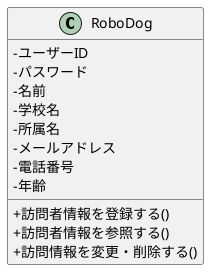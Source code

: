 @startuml .
skinparam classAttributeIconSize 0
class RoboDog {
 -ユーザーID
 -パスワード
 -名前
 -学校名
 -所属名
 -メールアドレス
 -電話番号
 -年齢
 +訪問者情報を登録する()
 +訪問者情報を参照する()
 +訪問情報を変更・削除する()
}
@enduml
